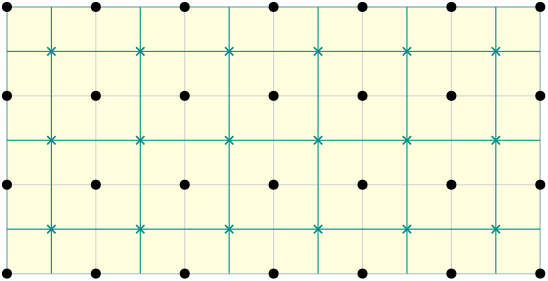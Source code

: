 <?xml version="1.0"?>
<!DOCTYPE ipe SYSTEM "ipe.dtd">
<ipe version="70005" creator="Ipe 7.1.1">
<info created="D:20130524113153" modified="D:20130529150703"/>
<ipestyle name="basic">
<symbol name="arrow/arc(spx)">
<path stroke="sym-stroke" fill="sym-stroke" pen="sym-pen">
0 0 m
-1 0.333 l
-1 -0.333 l
h
</path>
</symbol>
<symbol name="arrow/farc(spx)">
<path stroke="sym-stroke" fill="white" pen="sym-pen">
0 0 m
-1 0.333 l
-1 -0.333 l
h
</path>
</symbol>
<symbol name="mark/circle(sx)" transformations="translations">
<path fill="sym-stroke">
0.6 0 0 0.6 0 0 e
0.4 0 0 0.4 0 0 e
</path>
</symbol>
<symbol name="mark/disk(sx)" transformations="translations">
<path fill="sym-stroke">
0.6 0 0 0.6 0 0 e
</path>
</symbol>
<symbol name="mark/fdisk(sfx)" transformations="translations">
<group>
<path fill="sym-fill">
0.5 0 0 0.5 0 0 e
</path>
<path fill="sym-stroke" fillrule="eofill">
0.6 0 0 0.6 0 0 e
0.4 0 0 0.4 0 0 e
</path>
</group>
</symbol>
<symbol name="mark/box(sx)" transformations="translations">
<path fill="sym-stroke" fillrule="eofill">
-0.6 -0.6 m
0.6 -0.6 l
0.6 0.6 l
-0.6 0.6 l
h
-0.4 -0.4 m
0.4 -0.4 l
0.4 0.4 l
-0.4 0.4 l
h
</path>
</symbol>
<symbol name="mark/square(sx)" transformations="translations">
<path fill="sym-stroke">
-0.6 -0.6 m
0.6 -0.6 l
0.6 0.6 l
-0.6 0.6 l
h
</path>
</symbol>
<symbol name="mark/fsquare(sfx)" transformations="translations">
<group>
<path fill="sym-fill">
-0.5 -0.5 m
0.5 -0.5 l
0.5 0.5 l
-0.5 0.5 l
h
</path>
<path fill="sym-stroke" fillrule="eofill">
-0.6 -0.6 m
0.6 -0.6 l
0.6 0.6 l
-0.6 0.6 l
h
-0.4 -0.4 m
0.4 -0.4 l
0.4 0.4 l
-0.4 0.4 l
h
</path>
</group>
</symbol>
<symbol name="mark/cross(sx)" transformations="translations">
<group>
<path fill="sym-stroke">
-0.43 -0.57 m
0.57 0.43 l
0.43 0.57 l
-0.57 -0.43 l
h
</path>
<path fill="sym-stroke">
-0.43 0.57 m
0.57 -0.43 l
0.43 -0.57 l
-0.57 0.43 l
h
</path>
</group>
</symbol>
<symbol name="arrow/fnormal(spx)">
<path stroke="sym-stroke" fill="white" pen="sym-pen">
0 0 m
-1 0.333 l
-1 -0.333 l
h
</path>
</symbol>
<symbol name="arrow/pointed(spx)">
<path stroke="sym-stroke" fill="sym-stroke" pen="sym-pen">
0 0 m
-1 0.333 l
-0.8 0 l
-1 -0.333 l
h
</path>
</symbol>
<symbol name="arrow/fpointed(spx)">
<path stroke="sym-stroke" fill="white" pen="sym-pen">
0 0 m
-1 0.333 l
-0.8 0 l
-1 -0.333 l
h
</path>
</symbol>
<symbol name="arrow/linear(spx)">
<path stroke="sym-stroke" pen="sym-pen">
-1 0.333 m
0 0 l
-1 -0.333 l
</path>
</symbol>
<symbol name="arrow/fdouble(spx)">
<path stroke="sym-stroke" fill="white" pen="sym-pen">
0 0 m
-1 0.333 l
-1 -0.333 l
h
-1 0 m
-2 0.333 l
-2 -0.333 l
h
</path>
</symbol>
<symbol name="arrow/double(spx)">
<path stroke="sym-stroke" fill="sym-stroke" pen="sym-pen">
0 0 m
-1 0.333 l
-1 -0.333 l
h
-1 0 m
-2 0.333 l
-2 -0.333 l
h
</path>
</symbol>
<pen name="heavier" value="0.8"/>
<pen name="fat" value="1.2"/>
<pen name="ultrafat" value="2"/>
<symbolsize name="large" value="5"/>
<symbolsize name="small" value="2"/>
<symbolsize name="tiny" value="1.1"/>
<arrowsize name="large" value="10"/>
<arrowsize name="small" value="5"/>
<arrowsize name="tiny" value="3"/>
<color name="red" value="1 0 0"/>
<color name="green" value="0 1 0"/>
<color name="blue" value="0 0 1"/>
<color name="yellow" value="1 1 0"/>
<color name="orange" value="1 0.647 0"/>
<color name="gold" value="1 0.843 0"/>
<color name="purple" value="0.627 0.125 0.941"/>
<color name="gray" value="0.745"/>
<color name="brown" value="0.647 0.165 0.165"/>
<color name="navy" value="0 0 0.502"/>
<color name="pink" value="1 0.753 0.796"/>
<color name="seagreen" value="0.18 0.545 0.341"/>
<color name="turquoise" value="0.251 0.878 0.816"/>
<color name="violet" value="0.933 0.51 0.933"/>
<color name="darkblue" value="0 0 0.545"/>
<color name="darkcyan" value="0 0.545 0.545"/>
<color name="darkgray" value="0.663"/>
<color name="darkgreen" value="0 0.392 0"/>
<color name="darkmagenta" value="0.545 0 0.545"/>
<color name="darkorange" value="1 0.549 0"/>
<color name="darkred" value="0.545 0 0"/>
<color name="lightblue" value="0.678 0.847 0.902"/>
<color name="lightcyan" value="0.878 1 1"/>
<color name="lightgray" value="0.827"/>
<color name="lightgreen" value="0.565 0.933 0.565"/>
<color name="lightyellow" value="1 1 0.878"/>
<dashstyle name="dashed" value="[4] 0"/>
<dashstyle name="dotted" value="[1 3] 0"/>
<dashstyle name="dash dotted" value="[4 2 1 2] 0"/>
<dashstyle name="dash dot dotted" value="[4 2 1 2 1 2] 0"/>
<textsize name="large" value="\large"/>
<textsize name="Large" value="\Large"/>
<textsize name="LARGE" value="\LARGE"/>
<textsize name="huge" value="\huge"/>
<textsize name="Huge" value="\Huge"/>
<textsize name="small" value="\small"/>
<textsize name="footnote" value="\footnotesize"/>
<textsize name="tiny" value="\tiny"/>
<textstyle name="center" begin="\begin{center}" end="\end{center}"/>
<textstyle name="itemize" begin="\begin{itemize}" end="\end{itemize}"/>
<textstyle name="item" begin="\begin{itemize}\item{}" end="\end{itemize}"/>
<gridsize name="4 pts" value="4"/>
<gridsize name="8 pts (~3 mm)" value="8"/>
<gridsize name="16 pts (~6 mm)" value="16"/>
<gridsize name="32 pts (~12 mm)" value="32"/>
<gridsize name="10 pts (~3.5 mm)" value="10"/>
<gridsize name="20 pts (~7 mm)" value="20"/>
<gridsize name="14 pts (~5 mm)" value="14"/>
<gridsize name="28 pts (~10 mm)" value="28"/>
<gridsize name="56 pts (~20 mm)" value="56"/>
<anglesize name="90 deg" value="90"/>
<anglesize name="60 deg" value="60"/>
<anglesize name="45 deg" value="45"/>
<anglesize name="30 deg" value="30"/>
<anglesize name="22.5 deg" value="22.5"/>
<tiling name="falling" angle="-60" step="4" width="1"/>
<tiling name="rising" angle="30" step="4" width="1"/>
</ipestyle>
<page>
<layer name="alpha"/>
<layer name="beta"/>
<view layers="alpha beta" active="beta"/>
<path layer="beta" stroke="darkcyan" fill="lightyellow">
352 672 m
352 576 l
544 576 l
544 672 l
h
</path>
<path layer="alpha" stroke="lightgray">
352 576 m
544 576 l
544 608 l
352 608 l
352 640 l
544 640 l
544 672 l
352 672 l
352 576 l
384 576 l
384 672 l
416 672 l
416 576 l
448 576 l
448 672 l
480 672 l
480 576 l
512 576 l
512 672 l
544 672 l
544 576 l
</path>
<path stroke="navy" cap="1">
544 672 m
544 672 l
</path>
<use layer="beta" name="mark/disk(sx)" pos="352 640" size="normal" stroke="black"/>
<use name="mark/disk(sx)" pos="352 608" size="normal" stroke="black"/>
<use name="mark/disk(sx)" pos="352 576" size="normal" stroke="black"/>
<use name="mark/disk(sx)" pos="544 576" size="normal" stroke="black"/>
<use name="mark/disk(sx)" pos="544 608" size="normal" stroke="black"/>
<use name="mark/disk(sx)" pos="544 640" size="normal" stroke="black"/>
<use name="mark/disk(sx)" pos="544 672" size="normal" stroke="black"/>
<use name="mark/disk(sx)" pos="512 672" size="normal" stroke="black"/>
<use name="mark/disk(sx)" pos="480 672" size="normal" stroke="black"/>
<use name="mark/disk(sx)" pos="448 672" size="normal" stroke="black"/>
<use name="mark/disk(sx)" pos="416 672" size="normal" stroke="black"/>
<use name="mark/disk(sx)" pos="384 672" size="normal" stroke="black"/>
<use name="mark/disk(sx)" pos="352 672" size="normal" stroke="black"/>
<use name="mark/disk(sx)" pos="384 640" size="normal" stroke="black"/>
<use name="mark/disk(sx)" pos="416 640" size="normal" stroke="black"/>
<use name="mark/disk(sx)" pos="448 640" size="normal" stroke="black"/>
<use name="mark/disk(sx)" pos="480 640" size="normal" stroke="black"/>
<use name="mark/disk(sx)" pos="512 640" size="normal" stroke="black"/>
<use name="mark/disk(sx)" pos="512 608" size="normal" stroke="black"/>
<use name="mark/disk(sx)" pos="480 608" size="normal" stroke="black"/>
<use name="mark/disk(sx)" pos="448 608" size="normal" stroke="black"/>
<use name="mark/disk(sx)" pos="416 608" size="normal" stroke="black"/>
<use name="mark/disk(sx)" pos="384 608" size="normal" stroke="black"/>
<use name="mark/disk(sx)" pos="384 576" size="normal" stroke="black"/>
<use name="mark/disk(sx)" pos="416 576" size="normal" stroke="black"/>
<use name="mark/disk(sx)" pos="448 576" size="normal" stroke="black"/>
<use name="mark/disk(sx)" pos="480 576" size="normal" stroke="black"/>
<use name="mark/disk(sx)" pos="512 576" size="normal" stroke="black"/>
<path stroke="darkcyan">
368 672 m
368 576 l
368 576 l
</path>
<path stroke="darkcyan">
400 576 m
400 672 l
</path>
<path stroke="darkcyan">
432 672 m
432 576 l
</path>
<path stroke="darkcyan">
464 576 m
464 672 l
</path>
<path stroke="darkcyan">
496 672 m
496 576 l
</path>
<path stroke="darkcyan">
528 576 m
528 672 l
</path>
<path stroke="darkcyan">
544 656 m
352 656 l
</path>
<path stroke="darkcyan">
352 624 m
544 624 l
</path>
<path stroke="darkcyan">
544 592 m
352 592 l
</path>
<use name="mark/cross(sx)" pos="528 656" size="normal" stroke="darkcyan"/>
<use name="mark/cross(sx)" pos="496 656" size="normal" stroke="darkcyan"/>
<use name="mark/cross(sx)" pos="464 656" size="normal" stroke="darkcyan"/>
<use name="mark/cross(sx)" pos="432 656" size="normal" stroke="darkcyan"/>
<use name="mark/cross(sx)" pos="400 656" size="normal" stroke="darkcyan"/>
<use name="mark/cross(sx)" pos="368 656" size="normal" stroke="darkcyan"/>
<use name="mark/cross(sx)" pos="368 624" size="normal" stroke="darkcyan"/>
<use name="mark/cross(sx)" pos="400 624" size="normal" stroke="darkcyan"/>
<use name="mark/cross(sx)" pos="432 624" size="normal" stroke="darkcyan"/>
<use name="mark/cross(sx)" pos="464 624" size="normal" stroke="darkcyan"/>
<use name="mark/cross(sx)" pos="496 624" size="normal" stroke="darkcyan"/>
<use name="mark/cross(sx)" pos="528 624" size="normal" stroke="darkcyan"/>
<use name="mark/cross(sx)" pos="528 592" size="normal" stroke="darkcyan"/>
<use name="mark/cross(sx)" pos="496 592" size="normal" stroke="darkcyan"/>
<use name="mark/cross(sx)" pos="464 592" size="normal" stroke="darkcyan"/>
<use name="mark/cross(sx)" pos="432 592" size="normal" stroke="darkcyan"/>
<use name="mark/cross(sx)" pos="400 592" size="normal" stroke="darkcyan"/>
<use name="mark/cross(sx)" pos="368 592" size="normal" stroke="darkcyan"/>
</page>
</ipe>
